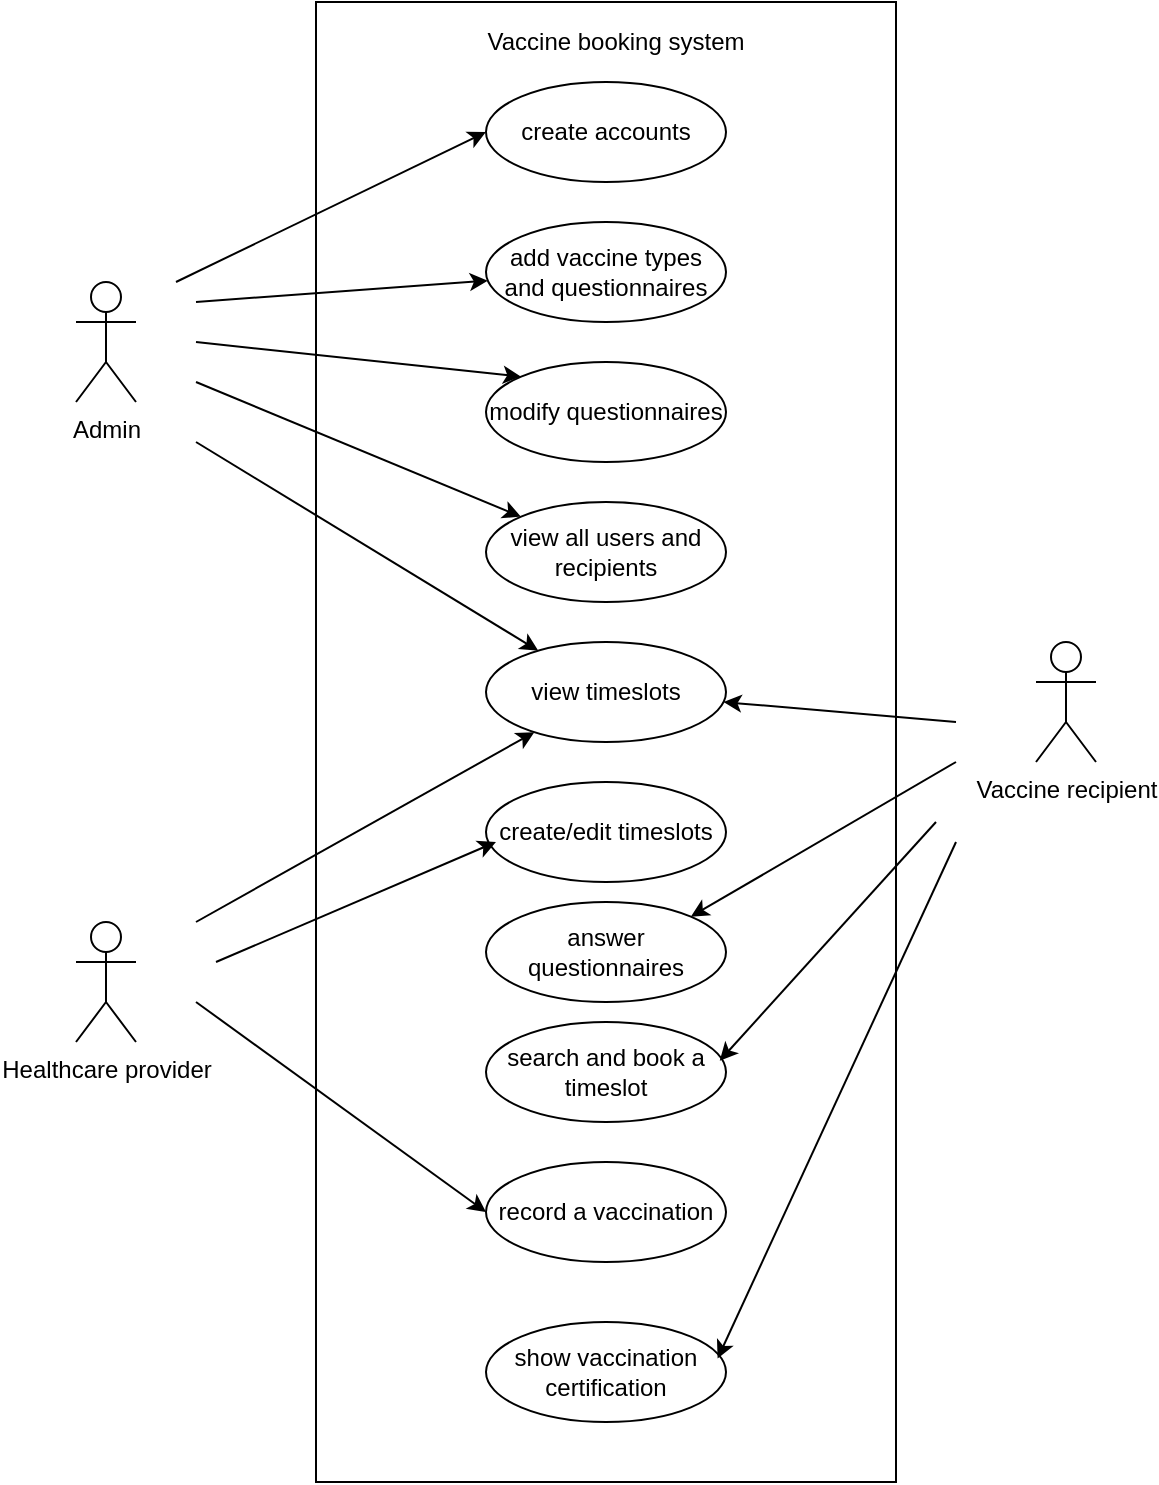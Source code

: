 <mxfile version="15.0.5" type="device"><diagram id="aOtDGfqgL0Zik3YtwHrG" name="Page-1"><mxGraphModel dx="716" dy="377" grid="1" gridSize="10" guides="1" tooltips="1" connect="1" arrows="1" fold="1" page="1" pageScale="1" pageWidth="850" pageHeight="1100" math="0" shadow="0"><root><mxCell id="0"/><mxCell id="1" parent="0"/><mxCell id="nCoE1VAbqI7eumHhvS7j-1" value="" style="rounded=0;whiteSpace=wrap;html=1;" vertex="1" parent="1"><mxGeometry x="260" y="140" width="290" height="740" as="geometry"/></mxCell><mxCell id="nCoE1VAbqI7eumHhvS7j-2" value="Vaccine booking system" style="text;html=1;strokeColor=none;fillColor=none;align=center;verticalAlign=middle;whiteSpace=wrap;rounded=0;" vertex="1" parent="1"><mxGeometry x="340" y="150" width="140" height="20" as="geometry"/></mxCell><mxCell id="nCoE1VAbqI7eumHhvS7j-3" value="create accounts" style="ellipse;whiteSpace=wrap;html=1;" vertex="1" parent="1"><mxGeometry x="345" y="180" width="120" height="50" as="geometry"/></mxCell><mxCell id="nCoE1VAbqI7eumHhvS7j-4" value="add vaccine types and questionnaires" style="ellipse;whiteSpace=wrap;html=1;" vertex="1" parent="1"><mxGeometry x="345" y="250" width="120" height="50" as="geometry"/></mxCell><mxCell id="nCoE1VAbqI7eumHhvS7j-5" value="modify questionnaires" style="ellipse;whiteSpace=wrap;html=1;" vertex="1" parent="1"><mxGeometry x="345" y="320" width="120" height="50" as="geometry"/></mxCell><mxCell id="nCoE1VAbqI7eumHhvS7j-6" value="view all users and&lt;br&gt;recipients" style="ellipse;whiteSpace=wrap;html=1;" vertex="1" parent="1"><mxGeometry x="345" y="390" width="120" height="50" as="geometry"/></mxCell><mxCell id="nCoE1VAbqI7eumHhvS7j-8" value="create/edit timeslots" style="ellipse;whiteSpace=wrap;html=1;" vertex="1" parent="1"><mxGeometry x="345" y="530" width="120" height="50" as="geometry"/></mxCell><mxCell id="nCoE1VAbqI7eumHhvS7j-9" value="answer questionnaires" style="ellipse;whiteSpace=wrap;html=1;" vertex="1" parent="1"><mxGeometry x="345" y="590" width="120" height="50" as="geometry"/></mxCell><mxCell id="nCoE1VAbqI7eumHhvS7j-11" value="view timeslots" style="ellipse;whiteSpace=wrap;html=1;" vertex="1" parent="1"><mxGeometry x="345" y="460" width="120" height="50" as="geometry"/></mxCell><mxCell id="nCoE1VAbqI7eumHhvS7j-12" value="search and book a timeslot" style="ellipse;whiteSpace=wrap;html=1;" vertex="1" parent="1"><mxGeometry x="345" y="650" width="120" height="50" as="geometry"/></mxCell><mxCell id="nCoE1VAbqI7eumHhvS7j-13" value="record a vaccination&lt;span style=&quot;color: rgba(0 , 0 , 0 , 0) ; font-family: monospace ; font-size: 0px&quot;&gt;%3CmxGraphModel%3E%3Croot%3E%3CmxCell%20id%3D%220%22%2F%3E%3CmxCell%20id%3D%221%22%20parent%3D%220%22%2F%3E%3CmxCell%20id%3D%222%22%20value%3D%22search%20and%20book%20a%20timeslot%22%20style%3D%22ellipse%3BwhiteSpace%3Dwrap%3Bhtml%3D1%3B%22%20vertex%3D%221%22%20parent%3D%221%22%3E%3CmxGeometry%20x%3D%22345%22%20y%3D%22650%22%20width%3D%22120%22%20height%3D%2250%22%20as%3D%22geometry%22%2F%3E%3C%2FmxCell%3E%3C%2Froot%3E%3C%2FmxGraphModel%3E&lt;/span&gt;" style="ellipse;whiteSpace=wrap;html=1;" vertex="1" parent="1"><mxGeometry x="345" y="720" width="120" height="50" as="geometry"/></mxCell><mxCell id="nCoE1VAbqI7eumHhvS7j-14" value="show vaccination certification" style="ellipse;whiteSpace=wrap;html=1;" vertex="1" parent="1"><mxGeometry x="345" y="800" width="120" height="50" as="geometry"/></mxCell><mxCell id="nCoE1VAbqI7eumHhvS7j-15" value="Admin" style="shape=umlActor;verticalLabelPosition=bottom;verticalAlign=top;html=1;outlineConnect=0;" vertex="1" parent="1"><mxGeometry x="140" y="280" width="30" height="60" as="geometry"/></mxCell><mxCell id="nCoE1VAbqI7eumHhvS7j-16" value="Vaccine recipient" style="shape=umlActor;verticalLabelPosition=bottom;verticalAlign=top;html=1;outlineConnect=0;" vertex="1" parent="1"><mxGeometry x="620" y="460" width="30" height="60" as="geometry"/></mxCell><mxCell id="nCoE1VAbqI7eumHhvS7j-17" value="Healthcare provider" style="shape=umlActor;verticalLabelPosition=bottom;verticalAlign=top;html=1;outlineConnect=0;" vertex="1" parent="1"><mxGeometry x="140" y="600" width="30" height="60" as="geometry"/></mxCell><mxCell id="nCoE1VAbqI7eumHhvS7j-26" value="" style="endArrow=classic;html=1;entryX=0;entryY=0.5;entryDx=0;entryDy=0;" edge="1" parent="1" target="nCoE1VAbqI7eumHhvS7j-3"><mxGeometry width="50" height="50" relative="1" as="geometry"><mxPoint x="190" y="280" as="sourcePoint"/><mxPoint x="250" y="260" as="targetPoint"/></mxGeometry></mxCell><mxCell id="nCoE1VAbqI7eumHhvS7j-27" value="" style="endArrow=classic;html=1;" edge="1" parent="1" target="nCoE1VAbqI7eumHhvS7j-4"><mxGeometry width="50" height="50" relative="1" as="geometry"><mxPoint x="200.0" y="290" as="sourcePoint"/><mxPoint x="355" y="215" as="targetPoint"/></mxGeometry></mxCell><mxCell id="nCoE1VAbqI7eumHhvS7j-28" value="" style="endArrow=classic;html=1;entryX=0;entryY=0;entryDx=0;entryDy=0;" edge="1" parent="1" target="nCoE1VAbqI7eumHhvS7j-5"><mxGeometry width="50" height="50" relative="1" as="geometry"><mxPoint x="200" y="310" as="sourcePoint"/><mxPoint x="365" y="225" as="targetPoint"/></mxGeometry></mxCell><mxCell id="nCoE1VAbqI7eumHhvS7j-29" value="" style="endArrow=classic;html=1;" edge="1" parent="1" target="nCoE1VAbqI7eumHhvS7j-6"><mxGeometry width="50" height="50" relative="1" as="geometry"><mxPoint x="200" y="330" as="sourcePoint"/><mxPoint x="375" y="235" as="targetPoint"/></mxGeometry></mxCell><mxCell id="nCoE1VAbqI7eumHhvS7j-30" value="" style="endArrow=classic;html=1;" edge="1" parent="1" target="nCoE1VAbqI7eumHhvS7j-11"><mxGeometry width="50" height="50" relative="1" as="geometry"><mxPoint x="200" y="360" as="sourcePoint"/><mxPoint x="385" y="245" as="targetPoint"/></mxGeometry></mxCell><mxCell id="nCoE1VAbqI7eumHhvS7j-31" value="" style="endArrow=classic;html=1;" edge="1" parent="1" target="nCoE1VAbqI7eumHhvS7j-11"><mxGeometry width="50" height="50" relative="1" as="geometry"><mxPoint x="200" y="600" as="sourcePoint"/><mxPoint x="395" y="255" as="targetPoint"/></mxGeometry></mxCell><mxCell id="nCoE1VAbqI7eumHhvS7j-32" value="" style="endArrow=classic;html=1;" edge="1" parent="1"><mxGeometry width="50" height="50" relative="1" as="geometry"><mxPoint x="210" y="620" as="sourcePoint"/><mxPoint x="350" y="560" as="targetPoint"/></mxGeometry></mxCell><mxCell id="nCoE1VAbqI7eumHhvS7j-33" value="" style="endArrow=classic;html=1;entryX=0;entryY=0.5;entryDx=0;entryDy=0;" edge="1" parent="1" target="nCoE1VAbqI7eumHhvS7j-13"><mxGeometry width="50" height="50" relative="1" as="geometry"><mxPoint x="200" y="640" as="sourcePoint"/><mxPoint x="385.02" y="523.641" as="targetPoint"/></mxGeometry></mxCell><mxCell id="nCoE1VAbqI7eumHhvS7j-34" value="" style="endArrow=classic;html=1;" edge="1" parent="1" target="nCoE1VAbqI7eumHhvS7j-11"><mxGeometry width="50" height="50" relative="1" as="geometry"><mxPoint x="580" y="500" as="sourcePoint"/><mxPoint x="725.02" y="530.001" as="targetPoint"/></mxGeometry></mxCell><mxCell id="nCoE1VAbqI7eumHhvS7j-35" value="" style="endArrow=classic;html=1;entryX=1;entryY=0;entryDx=0;entryDy=0;" edge="1" parent="1" target="nCoE1VAbqI7eumHhvS7j-9"><mxGeometry width="50" height="50" relative="1" as="geometry"><mxPoint x="580" y="520" as="sourcePoint"/><mxPoint x="405.02" y="543.641" as="targetPoint"/></mxGeometry></mxCell><mxCell id="nCoE1VAbqI7eumHhvS7j-36" value="" style="endArrow=classic;html=1;entryX=0.965;entryY=0.366;entryDx=0;entryDy=0;entryPerimeter=0;" edge="1" parent="1" target="nCoE1VAbqI7eumHhvS7j-14"><mxGeometry width="50" height="50" relative="1" as="geometry"><mxPoint x="580" y="560" as="sourcePoint"/><mxPoint x="765.02" y="573.641" as="targetPoint"/></mxGeometry></mxCell><mxCell id="nCoE1VAbqI7eumHhvS7j-37" value="" style="endArrow=classic;html=1;entryX=0.974;entryY=0.387;entryDx=0;entryDy=0;entryPerimeter=0;" edge="1" parent="1" target="nCoE1VAbqI7eumHhvS7j-12"><mxGeometry width="50" height="50" relative="1" as="geometry"><mxPoint x="570" y="550" as="sourcePoint"/><mxPoint x="457.573" y="607.384" as="targetPoint"/></mxGeometry></mxCell></root></mxGraphModel></diagram></mxfile>